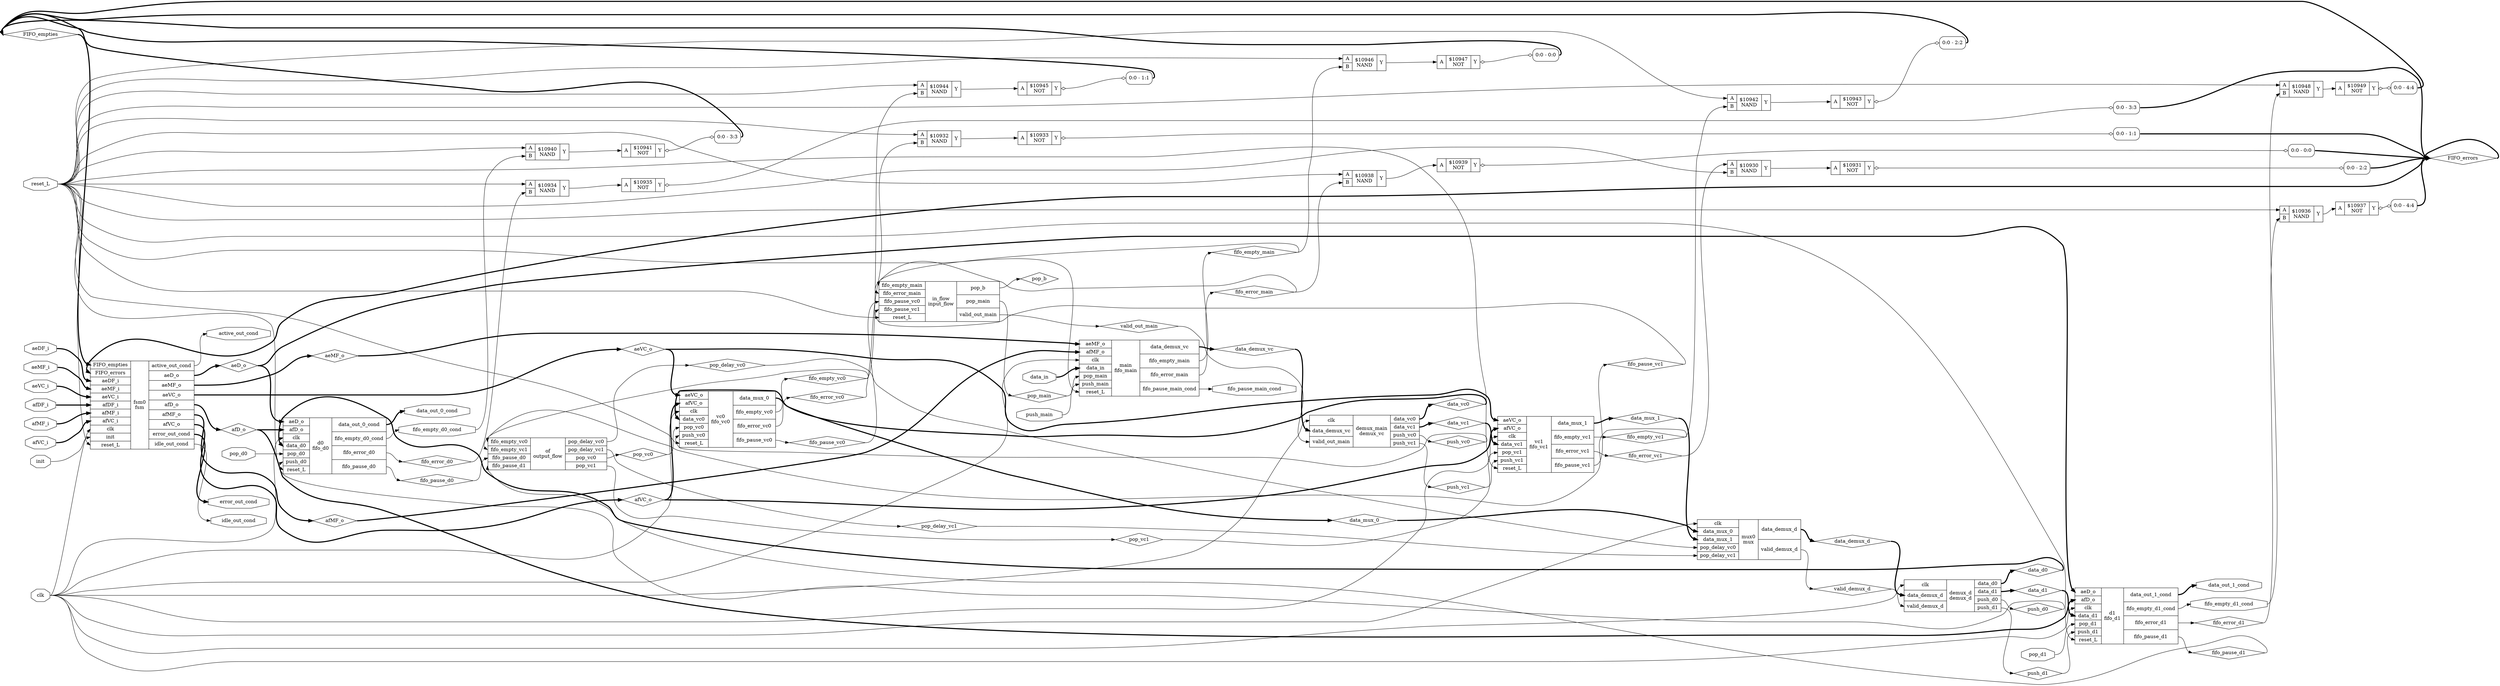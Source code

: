 digraph "arqui" {
rankdir="LR";
remincross=true;
n11 [ shape=diamond, label="FIFO_empties", color="black", fontcolor="black" ];
n12 [ shape=diamond, label="FIFO_errors", color="black", fontcolor="black" ];
n13 [ shape=octagon, label="active_out_cond", color="black", fontcolor="black" ];
n14 [ shape=octagon, label="aeDF_i", color="black", fontcolor="black" ];
n15 [ shape=diamond, label="aeD_o", color="black", fontcolor="black" ];
n16 [ shape=octagon, label="aeMF_i", color="black", fontcolor="black" ];
n17 [ shape=diamond, label="aeMF_o", color="black", fontcolor="black" ];
n18 [ shape=octagon, label="aeVC_i", color="black", fontcolor="black" ];
n19 [ shape=diamond, label="aeVC_o", color="black", fontcolor="black" ];
n20 [ shape=octagon, label="afDF_i", color="black", fontcolor="black" ];
n21 [ shape=diamond, label="afD_o", color="black", fontcolor="black" ];
n22 [ shape=octagon, label="afMF_i", color="black", fontcolor="black" ];
n23 [ shape=diamond, label="afMF_o", color="black", fontcolor="black" ];
n24 [ shape=octagon, label="afVC_i", color="black", fontcolor="black" ];
n25 [ shape=diamond, label="afVC_o", color="black", fontcolor="black" ];
n26 [ shape=octagon, label="clk", color="black", fontcolor="black" ];
n27 [ shape=diamond, label="data_d0", color="black", fontcolor="black" ];
n28 [ shape=diamond, label="data_d1", color="black", fontcolor="black" ];
n29 [ shape=diamond, label="data_demux_d", color="black", fontcolor="black" ];
n30 [ shape=diamond, label="data_demux_vc", color="black", fontcolor="black" ];
n31 [ shape=octagon, label="data_in", color="black", fontcolor="black" ];
n32 [ shape=diamond, label="data_mux_0", color="black", fontcolor="black" ];
n33 [ shape=diamond, label="data_mux_1", color="black", fontcolor="black" ];
n34 [ shape=octagon, label="data_out_0_cond", color="black", fontcolor="black" ];
n35 [ shape=octagon, label="data_out_1_cond", color="black", fontcolor="black" ];
n36 [ shape=diamond, label="data_vc0", color="black", fontcolor="black" ];
n37 [ shape=diamond, label="data_vc1", color="black", fontcolor="black" ];
n38 [ shape=octagon, label="error_out_cond", color="black", fontcolor="black" ];
n39 [ shape=octagon, label="fifo_empty_d0_cond", color="black", fontcolor="black" ];
n40 [ shape=octagon, label="fifo_empty_d1_cond", color="black", fontcolor="black" ];
n41 [ shape=diamond, label="fifo_empty_main", color="black", fontcolor="black" ];
n42 [ shape=diamond, label="fifo_empty_vc0", color="black", fontcolor="black" ];
n43 [ shape=diamond, label="fifo_empty_vc1", color="black", fontcolor="black" ];
n44 [ shape=diamond, label="fifo_error_d0", color="black", fontcolor="black" ];
n45 [ shape=diamond, label="fifo_error_d1", color="black", fontcolor="black" ];
n46 [ shape=diamond, label="fifo_error_main", color="black", fontcolor="black" ];
n47 [ shape=diamond, label="fifo_error_vc0", color="black", fontcolor="black" ];
n48 [ shape=diamond, label="fifo_error_vc1", color="black", fontcolor="black" ];
n49 [ shape=diamond, label="fifo_pause_d0", color="black", fontcolor="black" ];
n50 [ shape=diamond, label="fifo_pause_d1", color="black", fontcolor="black" ];
n51 [ shape=octagon, label="fifo_pause_main_cond", color="black", fontcolor="black" ];
n52 [ shape=diamond, label="fifo_pause_vc0", color="black", fontcolor="black" ];
n53 [ shape=diamond, label="fifo_pause_vc1", color="black", fontcolor="black" ];
n54 [ shape=octagon, label="idle_out_cond", color="black", fontcolor="black" ];
n55 [ shape=octagon, label="init", color="black", fontcolor="black" ];
n56 [ shape=diamond, label="pop_b", color="black", fontcolor="black" ];
n57 [ shape=octagon, label="pop_d0", color="black", fontcolor="black" ];
n58 [ shape=octagon, label="pop_d1", color="black", fontcolor="black" ];
n59 [ shape=diamond, label="pop_delay_vc0", color="black", fontcolor="black" ];
n60 [ shape=diamond, label="pop_delay_vc1", color="black", fontcolor="black" ];
n61 [ shape=diamond, label="pop_main", color="black", fontcolor="black" ];
n62 [ shape=diamond, label="pop_vc0", color="black", fontcolor="black" ];
n63 [ shape=diamond, label="pop_vc1", color="black", fontcolor="black" ];
n64 [ shape=diamond, label="push_d0", color="black", fontcolor="black" ];
n65 [ shape=diamond, label="push_d1", color="black", fontcolor="black" ];
n66 [ shape=octagon, label="push_main", color="black", fontcolor="black" ];
n67 [ shape=diamond, label="push_vc0", color="black", fontcolor="black" ];
n68 [ shape=diamond, label="push_vc1", color="black", fontcolor="black" ];
n69 [ shape=octagon, label="reset_L", color="black", fontcolor="black" ];
n70 [ shape=diamond, label="valid_demux_d", color="black", fontcolor="black" ];
n71 [ shape=diamond, label="valid_out_main", color="black", fontcolor="black" ];
c75 [ shape=record, label="{{<p72> A|<p73> B}|$10930\nNAND|{<p74> Y}}" ];
c76 [ shape=record, label="{{<p72> A}|$10931\nNOT|{<p74> Y}}" ];
x0 [ shape=record, style=rounded, label="<s0> 0:0 - 2:2 " ];
c76:p74:e -> x0:w [arrowhead=odiamond, arrowtail=odiamond, dir=both, color="black", label=""];
c77 [ shape=record, label="{{<p72> A|<p73> B}|$10932\nNAND|{<p74> Y}}" ];
c78 [ shape=record, label="{{<p72> A}|$10933\nNOT|{<p74> Y}}" ];
x1 [ shape=record, style=rounded, label="<s0> 0:0 - 1:1 " ];
c78:p74:e -> x1:w [arrowhead=odiamond, arrowtail=odiamond, dir=both, color="black", label=""];
c79 [ shape=record, label="{{<p72> A|<p73> B}|$10934\nNAND|{<p74> Y}}" ];
c80 [ shape=record, label="{{<p72> A}|$10935\nNOT|{<p74> Y}}" ];
x2 [ shape=record, style=rounded, label="<s0> 0:0 - 3:3 " ];
c80:p74:e -> x2:w [arrowhead=odiamond, arrowtail=odiamond, dir=both, color="black", label=""];
c81 [ shape=record, label="{{<p72> A|<p73> B}|$10936\nNAND|{<p74> Y}}" ];
c82 [ shape=record, label="{{<p72> A}|$10937\nNOT|{<p74> Y}}" ];
x3 [ shape=record, style=rounded, label="<s0> 0:0 - 4:4 " ];
c82:p74:e -> x3:w [arrowhead=odiamond, arrowtail=odiamond, dir=both, color="black", label=""];
c83 [ shape=record, label="{{<p72> A|<p73> B}|$10938\nNAND|{<p74> Y}}" ];
c84 [ shape=record, label="{{<p72> A}|$10939\nNOT|{<p74> Y}}" ];
x4 [ shape=record, style=rounded, label="<s0> 0:0 - 0:0 " ];
c84:p74:e -> x4:w [arrowhead=odiamond, arrowtail=odiamond, dir=both, color="black", label=""];
c85 [ shape=record, label="{{<p72> A|<p73> B}|$10940\nNAND|{<p74> Y}}" ];
c86 [ shape=record, label="{{<p72> A}|$10941\nNOT|{<p74> Y}}" ];
x5 [ shape=record, style=rounded, label="<s0> 0:0 - 3:3 " ];
c86:p74:e -> x5:w [arrowhead=odiamond, arrowtail=odiamond, dir=both, color="black", label=""];
c87 [ shape=record, label="{{<p72> A|<p73> B}|$10942\nNAND|{<p74> Y}}" ];
c88 [ shape=record, label="{{<p72> A}|$10943\nNOT|{<p74> Y}}" ];
x6 [ shape=record, style=rounded, label="<s0> 0:0 - 2:2 " ];
c88:p74:e -> x6:w [arrowhead=odiamond, arrowtail=odiamond, dir=both, color="black", label=""];
c89 [ shape=record, label="{{<p72> A|<p73> B}|$10944\nNAND|{<p74> Y}}" ];
c90 [ shape=record, label="{{<p72> A}|$10945\nNOT|{<p74> Y}}" ];
x7 [ shape=record, style=rounded, label="<s0> 0:0 - 1:1 " ];
c90:p74:e -> x7:w [arrowhead=odiamond, arrowtail=odiamond, dir=both, color="black", label=""];
c91 [ shape=record, label="{{<p72> A|<p73> B}|$10946\nNAND|{<p74> Y}}" ];
c92 [ shape=record, label="{{<p72> A}|$10947\nNOT|{<p74> Y}}" ];
x8 [ shape=record, style=rounded, label="<s0> 0:0 - 0:0 " ];
c92:p74:e -> x8:w [arrowhead=odiamond, arrowtail=odiamond, dir=both, color="black", label=""];
c93 [ shape=record, label="{{<p72> A|<p73> B}|$10948\nNAND|{<p74> Y}}" ];
c94 [ shape=record, label="{{<p72> A}|$10949\nNOT|{<p74> Y}}" ];
x9 [ shape=record, style=rounded, label="<s0> 0:0 - 4:4 " ];
c94:p74:e -> x9:w [arrowhead=odiamond, arrowtail=odiamond, dir=both, color="black", label=""];
c95 [ shape=record, label="{{<p15> aeD_o|<p21> afD_o|<p26> clk|<p27> data_d0|<p57> pop_d0|<p64> push_d0|<p69> reset_L}|d0\nfifo_d0|{<p34> data_out_0_cond|<p39> fifo_empty_d0_cond|<p44> fifo_error_d0|<p49> fifo_pause_d0}}" ];
c96 [ shape=record, label="{{<p15> aeD_o|<p21> afD_o|<p26> clk|<p28> data_d1|<p58> pop_d1|<p65> push_d1|<p69> reset_L}|d1\nfifo_d1|{<p35> data_out_1_cond|<p40> fifo_empty_d1_cond|<p45> fifo_error_d1|<p50> fifo_pause_d1}}" ];
c97 [ shape=record, label="{{<p26> clk|<p29> data_demux_d|<p70> valid_demux_d}|demux_d\ndemux_d|{<p27> data_d0|<p28> data_d1|<p64> push_d0|<p65> push_d1}}" ];
c98 [ shape=record, label="{{<p26> clk|<p30> data_demux_vc|<p71> valid_out_main}|demux_main\ndemux_vc|{<p36> data_vc0|<p37> data_vc1|<p67> push_vc0|<p68> push_vc1}}" ];
c99 [ shape=record, label="{{<p11> FIFO_empties|<p12> FIFO_errors|<p14> aeDF_i|<p16> aeMF_i|<p18> aeVC_i|<p20> afDF_i|<p22> afMF_i|<p24> afVC_i|<p26> clk|<p55> init|<p69> reset_L}|fsm0\nfsm|{<p13> active_out_cond|<p15> aeD_o|<p17> aeMF_o|<p19> aeVC_o|<p21> afD_o|<p23> afMF_o|<p25> afVC_o|<p38> error_out_cond|<p54> idle_out_cond}}" ];
c100 [ shape=record, label="{{<p41> fifo_empty_main|<p46> fifo_error_main|<p52> fifo_pause_vc0|<p53> fifo_pause_vc1|<p69> reset_L}|in_flow\ninput_flow|{<p56> pop_b|<p61> pop_main|<p71> valid_out_main}}" ];
c101 [ shape=record, label="{{<p17> aeMF_o|<p23> afMF_o|<p26> clk|<p31> data_in|<p61> pop_main|<p66> push_main|<p69> reset_L}|main\nfifo_main|{<p30> data_demux_vc|<p41> fifo_empty_main|<p46> fifo_error_main|<p51> fifo_pause_main_cond}}" ];
c102 [ shape=record, label="{{<p26> clk|<p32> data_mux_0|<p33> data_mux_1|<p59> pop_delay_vc0|<p60> pop_delay_vc1}|mux0\nmux|{<p29> data_demux_d|<p70> valid_demux_d}}" ];
c103 [ shape=record, label="{{<p42> fifo_empty_vc0|<p43> fifo_empty_vc1|<p49> fifo_pause_d0|<p50> fifo_pause_d1}|of\noutput_flow|{<p59> pop_delay_vc0|<p60> pop_delay_vc1|<p62> pop_vc0|<p63> pop_vc1}}" ];
c104 [ shape=record, label="{{<p19> aeVC_o|<p25> afVC_o|<p26> clk|<p36> data_vc0|<p62> pop_vc0|<p67> push_vc0|<p69> reset_L}|vc0\nfifo_vc0|{<p32> data_mux_0|<p42> fifo_empty_vc0|<p47> fifo_error_vc0|<p52> fifo_pause_vc0}}" ];
c105 [ shape=record, label="{{<p19> aeVC_o|<p25> afVC_o|<p26> clk|<p37> data_vc1|<p63> pop_vc1|<p68> push_vc1|<p69> reset_L}|vc1\nfifo_vc1|{<p33> data_mux_1|<p43> fifo_empty_vc1|<p48> fifo_error_vc1|<p53> fifo_pause_vc1}}" ];
c75:p74:e -> c76:p72:w [color="black", label=""];
c93:p74:e -> c94:p72:w [color="black", label=""];
x5:s0:e -> n11:w [color="black", style="setlinewidth(3)", label=""];
x6:s0:e -> n11:w [color="black", style="setlinewidth(3)", label=""];
x7:s0:e -> n11:w [color="black", style="setlinewidth(3)", label=""];
x8:s0:e -> n11:w [color="black", style="setlinewidth(3)", label=""];
x9:s0:e -> n11:w [color="black", style="setlinewidth(3)", label=""];
n11:e -> c99:p11:w [color="black", style="setlinewidth(3)", label=""];
x0:s0:e -> n12:w [color="black", style="setlinewidth(3)", label=""];
x1:s0:e -> n12:w [color="black", style="setlinewidth(3)", label=""];
x2:s0:e -> n12:w [color="black", style="setlinewidth(3)", label=""];
x3:s0:e -> n12:w [color="black", style="setlinewidth(3)", label=""];
x4:s0:e -> n12:w [color="black", style="setlinewidth(3)", label=""];
n12:e -> c99:p12:w [color="black", style="setlinewidth(3)", label=""];
c99:p13:e -> n13:w [color="black", label=""];
n14:e -> c99:p14:w [color="black", style="setlinewidth(3)", label=""];
c99:p15:e -> n15:w [color="black", style="setlinewidth(3)", label=""];
n15:e -> c95:p15:w [color="black", style="setlinewidth(3)", label=""];
n15:e -> c96:p15:w [color="black", style="setlinewidth(3)", label=""];
n16:e -> c99:p16:w [color="black", style="setlinewidth(3)", label=""];
c99:p17:e -> n17:w [color="black", style="setlinewidth(3)", label=""];
n17:e -> c101:p17:w [color="black", style="setlinewidth(3)", label=""];
n18:e -> c99:p18:w [color="black", style="setlinewidth(3)", label=""];
c99:p19:e -> n19:w [color="black", style="setlinewidth(3)", label=""];
n19:e -> c104:p19:w [color="black", style="setlinewidth(3)", label=""];
n19:e -> c105:p19:w [color="black", style="setlinewidth(3)", label=""];
c77:p74:e -> c78:p72:w [color="black", label=""];
n20:e -> c99:p20:w [color="black", style="setlinewidth(3)", label=""];
c99:p21:e -> n21:w [color="black", style="setlinewidth(3)", label=""];
n21:e -> c95:p21:w [color="black", style="setlinewidth(3)", label=""];
n21:e -> c96:p21:w [color="black", style="setlinewidth(3)", label=""];
n22:e -> c99:p22:w [color="black", style="setlinewidth(3)", label=""];
c99:p23:e -> n23:w [color="black", style="setlinewidth(3)", label=""];
n23:e -> c101:p23:w [color="black", style="setlinewidth(3)", label=""];
n24:e -> c99:p24:w [color="black", style="setlinewidth(3)", label=""];
c99:p25:e -> n25:w [color="black", style="setlinewidth(3)", label=""];
n25:e -> c104:p25:w [color="black", style="setlinewidth(3)", label=""];
n25:e -> c105:p25:w [color="black", style="setlinewidth(3)", label=""];
n26:e -> c101:p26:w [color="black", label=""];
n26:e -> c102:p26:w [color="black", label=""];
n26:e -> c104:p26:w [color="black", label=""];
n26:e -> c105:p26:w [color="black", label=""];
n26:e -> c95:p26:w [color="black", label=""];
n26:e -> c96:p26:w [color="black", label=""];
n26:e -> c97:p26:w [color="black", label=""];
n26:e -> c98:p26:w [color="black", label=""];
n26:e -> c99:p26:w [color="black", label=""];
c97:p27:e -> n27:w [color="black", style="setlinewidth(3)", label=""];
n27:e -> c95:p27:w [color="black", style="setlinewidth(3)", label=""];
c97:p28:e -> n28:w [color="black", style="setlinewidth(3)", label=""];
n28:e -> c96:p28:w [color="black", style="setlinewidth(3)", label=""];
c102:p29:e -> n29:w [color="black", style="setlinewidth(3)", label=""];
n29:e -> c97:p29:w [color="black", style="setlinewidth(3)", label=""];
c79:p74:e -> c80:p72:w [color="black", label=""];
c101:p30:e -> n30:w [color="black", style="setlinewidth(3)", label=""];
n30:e -> c98:p30:w [color="black", style="setlinewidth(3)", label=""];
n31:e -> c101:p31:w [color="black", style="setlinewidth(3)", label=""];
c104:p32:e -> n32:w [color="black", style="setlinewidth(3)", label=""];
n32:e -> c102:p32:w [color="black", style="setlinewidth(3)", label=""];
c105:p33:e -> n33:w [color="black", style="setlinewidth(3)", label=""];
n33:e -> c102:p33:w [color="black", style="setlinewidth(3)", label=""];
c95:p34:e -> n34:w [color="black", style="setlinewidth(3)", label=""];
c96:p35:e -> n35:w [color="black", style="setlinewidth(3)", label=""];
c98:p36:e -> n36:w [color="black", style="setlinewidth(3)", label=""];
n36:e -> c104:p36:w [color="black", style="setlinewidth(3)", label=""];
c98:p37:e -> n37:w [color="black", style="setlinewidth(3)", label=""];
n37:e -> c105:p37:w [color="black", style="setlinewidth(3)", label=""];
c99:p38:e -> n38:w [color="black", style="setlinewidth(3)", label=""];
c95:p39:e -> n39:w [color="black", label=""];
n39:e -> c85:p73:w [color="black", label=""];
c81:p74:e -> c82:p72:w [color="black", label=""];
c96:p40:e -> n40:w [color="black", label=""];
n40:e -> c93:p73:w [color="black", label=""];
c101:p41:e -> n41:w [color="black", label=""];
n41:e -> c100:p41:w [color="black", label=""];
n41:e -> c91:p73:w [color="black", label=""];
c104:p42:e -> n42:w [color="black", label=""];
n42:e -> c103:p42:w [color="black", label=""];
n42:e -> c89:p73:w [color="black", label=""];
c105:p43:e -> n43:w [color="black", label=""];
n43:e -> c103:p43:w [color="black", label=""];
n43:e -> c87:p73:w [color="black", label=""];
c95:p44:e -> n44:w [color="black", label=""];
n44:e -> c79:p73:w [color="black", label=""];
c96:p45:e -> n45:w [color="black", label=""];
n45:e -> c81:p73:w [color="black", label=""];
c101:p46:e -> n46:w [color="black", label=""];
n46:e -> c100:p46:w [color="black", label=""];
n46:e -> c83:p73:w [color="black", label=""];
c104:p47:e -> n47:w [color="black", label=""];
n47:e -> c77:p73:w [color="black", label=""];
c105:p48:e -> n48:w [color="black", label=""];
n48:e -> c75:p72:w [color="black", label=""];
c95:p49:e -> n49:w [color="black", label=""];
n49:e -> c103:p49:w [color="black", label=""];
c83:p74:e -> c84:p72:w [color="black", label=""];
c96:p50:e -> n50:w [color="black", label=""];
n50:e -> c103:p50:w [color="black", label=""];
c101:p51:e -> n51:w [color="black", label=""];
c104:p52:e -> n52:w [color="black", label=""];
n52:e -> c100:p52:w [color="black", label=""];
c105:p53:e -> n53:w [color="black", label=""];
n53:e -> c100:p53:w [color="black", label=""];
c99:p54:e -> n54:w [color="black", label=""];
n55:e -> c99:p55:w [color="black", label=""];
c100:p56:e -> n56:w [color="black", label=""];
n57:e -> c95:p57:w [color="black", label=""];
n58:e -> c96:p58:w [color="black", label=""];
c103:p59:e -> n59:w [color="black", label=""];
n59:e -> c102:p59:w [color="black", label=""];
c85:p74:e -> c86:p72:w [color="black", label=""];
c103:p60:e -> n60:w [color="black", label=""];
n60:e -> c102:p60:w [color="black", label=""];
c100:p61:e -> n61:w [color="black", label=""];
n61:e -> c101:p61:w [color="black", label=""];
c103:p62:e -> n62:w [color="black", label=""];
n62:e -> c104:p62:w [color="black", label=""];
c103:p63:e -> n63:w [color="black", label=""];
n63:e -> c105:p63:w [color="black", label=""];
c97:p64:e -> n64:w [color="black", label=""];
n64:e -> c95:p64:w [color="black", label=""];
c97:p65:e -> n65:w [color="black", label=""];
n65:e -> c96:p65:w [color="black", label=""];
n66:e -> c101:p66:w [color="black", label=""];
c98:p67:e -> n67:w [color="black", label=""];
n67:e -> c104:p67:w [color="black", label=""];
c98:p68:e -> n68:w [color="black", label=""];
n68:e -> c105:p68:w [color="black", label=""];
n69:e -> c100:p69:w [color="black", label=""];
n69:e -> c101:p69:w [color="black", label=""];
n69:e -> c104:p69:w [color="black", label=""];
n69:e -> c105:p69:w [color="black", label=""];
n69:e -> c75:p73:w [color="black", label=""];
n69:e -> c77:p72:w [color="black", label=""];
n69:e -> c79:p72:w [color="black", label=""];
n69:e -> c81:p72:w [color="black", label=""];
n69:e -> c83:p72:w [color="black", label=""];
n69:e -> c85:p72:w [color="black", label=""];
n69:e -> c87:p72:w [color="black", label=""];
n69:e -> c89:p72:w [color="black", label=""];
n69:e -> c91:p72:w [color="black", label=""];
n69:e -> c93:p72:w [color="black", label=""];
n69:e -> c95:p69:w [color="black", label=""];
n69:e -> c96:p69:w [color="black", label=""];
n69:e -> c99:p69:w [color="black", label=""];
c87:p74:e -> c88:p72:w [color="black", label=""];
c102:p70:e -> n70:w [color="black", label=""];
n70:e -> c97:p70:w [color="black", label=""];
c100:p71:e -> n71:w [color="black", label=""];
n71:e -> c98:p71:w [color="black", label=""];
c89:p74:e -> c90:p72:w [color="black", label=""];
c91:p74:e -> c92:p72:w [color="black", label=""];
}
